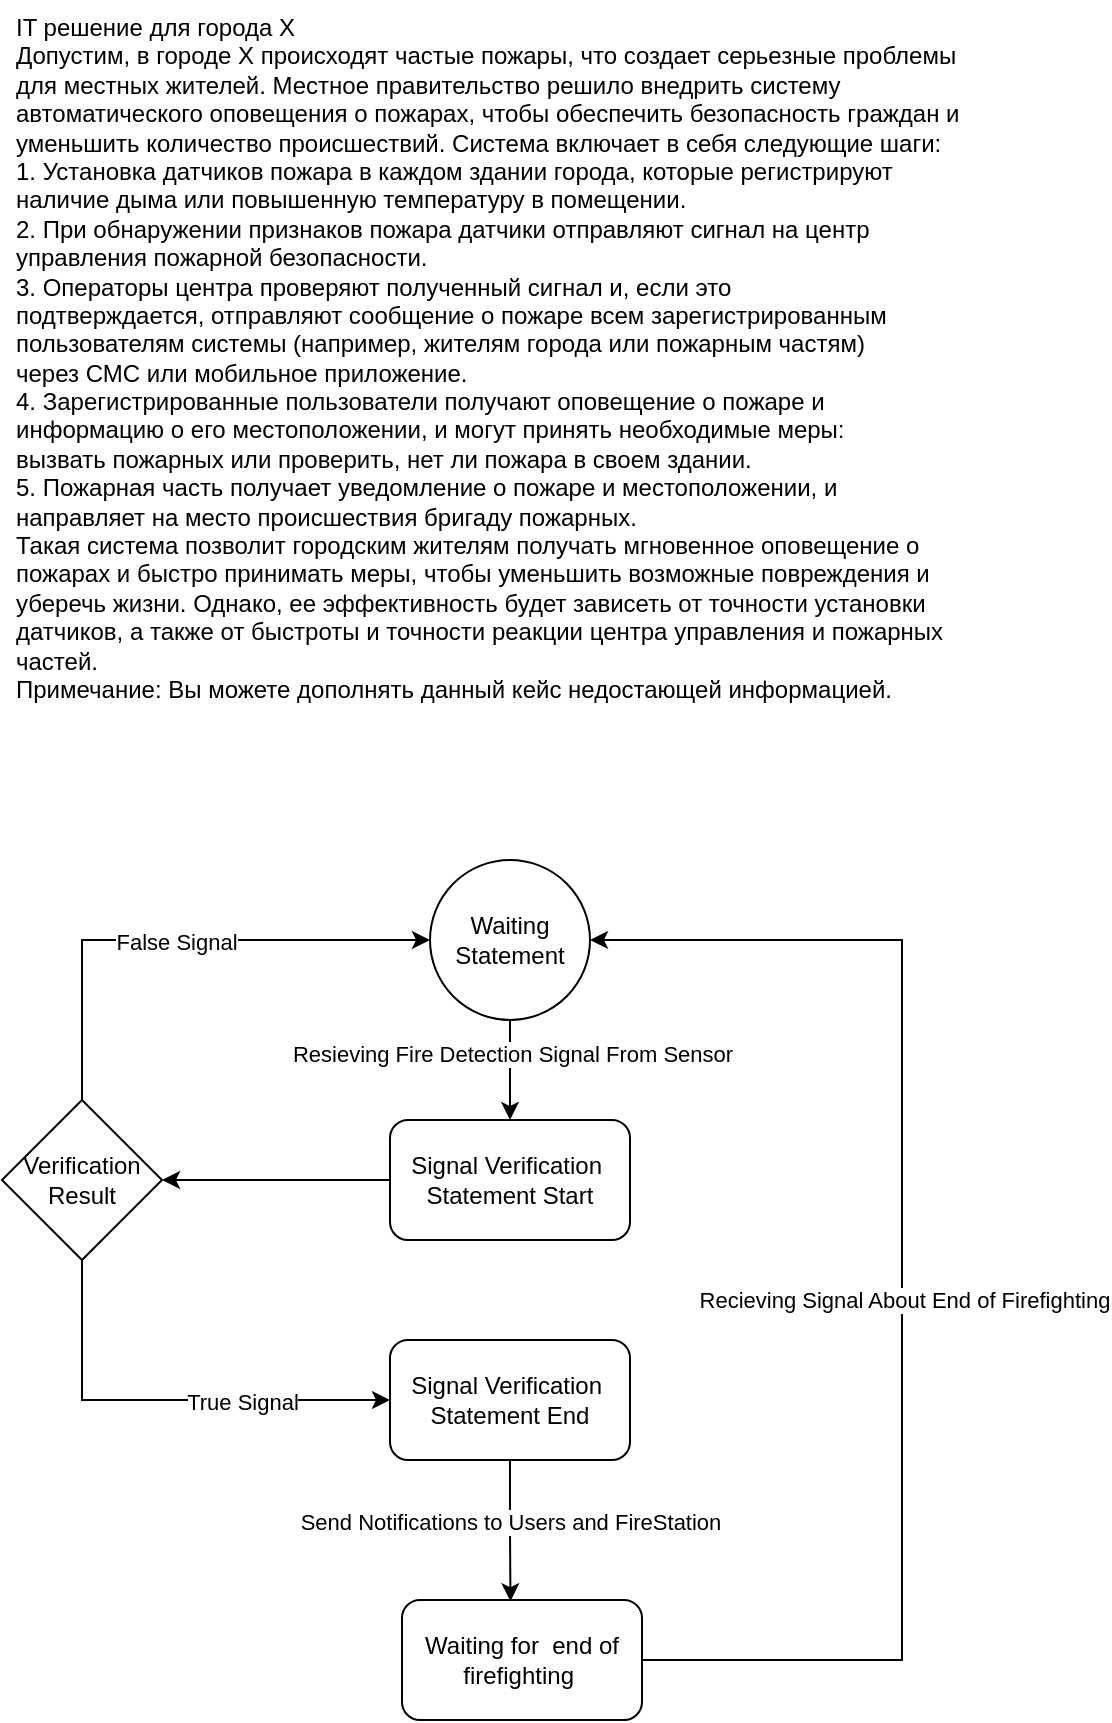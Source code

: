 <mxfile version="22.0.8" type="github">
  <diagram id="C5RBs43oDa-KdzZeNtuy" name="Page-1">
    <mxGraphModel dx="2049" dy="1243" grid="1" gridSize="10" guides="1" tooltips="1" connect="1" arrows="1" fold="1" page="1" pageScale="1" pageWidth="827" pageHeight="1169" math="0" shadow="0">
      <root>
        <mxCell id="WIyWlLk6GJQsqaUBKTNV-0" />
        <mxCell id="WIyWlLk6GJQsqaUBKTNV-1" parent="WIyWlLk6GJQsqaUBKTNV-0" />
        <mxCell id="UoIlekkxCnvFjDWwDRoR-0" value="IT решение для города Х&#xa;Допустим, в городе X происходят частые пожары, что создает серьезные проблемы&#xa;для местных жителей. Местное правительство решило внедрить систему&#xa;автоматического оповещения о пожарах, чтобы обеспечить безопасность граждан и&#xa;уменьшить количество происшествий. Система включает в себя следующие шаги:&#xa;1. Установка датчиков пожара в каждом здании города, которые регистрируют&#xa;наличие дыма или повышенную температуру в помещении.&#xa;2. При обнаружении признаков пожара датчики отправляют сигнал на центр&#xa;управления пожарной безопасности.&#xa;3. Операторы центра проверяют полученный сигнал и, если это&#xa;подтверждается, отправляют сообщение о пожаре всем зарегистрированным&#xa;пользователям системы (например, жителям города или пожарным частям)&#xa;через СМС или мобильное приложение.&#xa;4. Зарегистрированные пользователи получают оповещение о пожаре и&#xa;информацию о его местоположении, и могут принять необходимые меры:&#xa;вызвать пожарных или проверить, нет ли пожара в своем здании.&#xa;5. Пожарная часть получает уведомление о пожаре и местоположении, и&#xa;направляет на место происшествия бригаду пожарных.&#xa;Такая система позволит городским жителям получать мгновенное оповещение о&#xa;пожарах и быстро принимать меры, чтобы уменьшить возможные повреждения и&#xa;уберечь жизни. Однако, ее эффективность будет зависеть от точности установки&#xa;датчиков, а также от быстроты и точности реакции центра управления и пожарных&#xa;частей.&#xa;Примечание: Вы можете дополнять данный кейс недостающей информацией." style="text;whiteSpace=wrap;html=1;" vertex="1" parent="WIyWlLk6GJQsqaUBKTNV-1">
          <mxGeometry x="185" y="30" width="510" height="370" as="geometry" />
        </mxCell>
        <mxCell id="UoIlekkxCnvFjDWwDRoR-4" style="edgeStyle=orthogonalEdgeStyle;rounded=0;orthogonalLoop=1;jettySize=auto;html=1;exitX=0.5;exitY=1;exitDx=0;exitDy=0;entryX=0.5;entryY=0;entryDx=0;entryDy=0;" edge="1" parent="WIyWlLk6GJQsqaUBKTNV-1" source="UoIlekkxCnvFjDWwDRoR-1" target="UoIlekkxCnvFjDWwDRoR-3">
          <mxGeometry relative="1" as="geometry" />
        </mxCell>
        <mxCell id="UoIlekkxCnvFjDWwDRoR-5" value="Resieving Fire Detection Signal From Sensor" style="edgeLabel;html=1;align=center;verticalAlign=middle;resizable=0;points=[];" vertex="1" connectable="0" parent="UoIlekkxCnvFjDWwDRoR-4">
          <mxGeometry x="-0.32" y="1" relative="1" as="geometry">
            <mxPoint as="offset" />
          </mxGeometry>
        </mxCell>
        <mxCell id="UoIlekkxCnvFjDWwDRoR-1" value="Waiting Statement" style="ellipse;whiteSpace=wrap;html=1;aspect=fixed;" vertex="1" parent="WIyWlLk6GJQsqaUBKTNV-1">
          <mxGeometry x="394" y="460" width="80" height="80" as="geometry" />
        </mxCell>
        <mxCell id="UoIlekkxCnvFjDWwDRoR-12" style="edgeStyle=orthogonalEdgeStyle;rounded=0;orthogonalLoop=1;jettySize=auto;html=1;exitX=0;exitY=0.5;exitDx=0;exitDy=0;entryX=1;entryY=0.5;entryDx=0;entryDy=0;" edge="1" parent="WIyWlLk6GJQsqaUBKTNV-1" source="UoIlekkxCnvFjDWwDRoR-3" target="UoIlekkxCnvFjDWwDRoR-7">
          <mxGeometry relative="1" as="geometry" />
        </mxCell>
        <mxCell id="UoIlekkxCnvFjDWwDRoR-3" value="Signal Verification&amp;nbsp;&lt;br&gt;Statement Start" style="rounded=1;whiteSpace=wrap;html=1;" vertex="1" parent="WIyWlLk6GJQsqaUBKTNV-1">
          <mxGeometry x="374" y="590" width="120" height="60" as="geometry" />
        </mxCell>
        <mxCell id="UoIlekkxCnvFjDWwDRoR-8" style="edgeStyle=orthogonalEdgeStyle;rounded=0;orthogonalLoop=1;jettySize=auto;html=1;entryX=0;entryY=0.5;entryDx=0;entryDy=0;" edge="1" parent="WIyWlLk6GJQsqaUBKTNV-1" source="UoIlekkxCnvFjDWwDRoR-7" target="UoIlekkxCnvFjDWwDRoR-1">
          <mxGeometry relative="1" as="geometry">
            <Array as="points">
              <mxPoint x="220" y="500" />
            </Array>
          </mxGeometry>
        </mxCell>
        <mxCell id="UoIlekkxCnvFjDWwDRoR-9" value="False Signal" style="edgeLabel;html=1;align=center;verticalAlign=middle;resizable=0;points=[];" vertex="1" connectable="0" parent="UoIlekkxCnvFjDWwDRoR-8">
          <mxGeometry y="-1" relative="1" as="geometry">
            <mxPoint as="offset" />
          </mxGeometry>
        </mxCell>
        <mxCell id="UoIlekkxCnvFjDWwDRoR-10" style="edgeStyle=orthogonalEdgeStyle;rounded=0;orthogonalLoop=1;jettySize=auto;html=1;exitX=0.5;exitY=1;exitDx=0;exitDy=0;entryX=0.452;entryY=0.01;entryDx=0;entryDy=0;entryPerimeter=0;" edge="1" parent="WIyWlLk6GJQsqaUBKTNV-1" source="UoIlekkxCnvFjDWwDRoR-13" target="UoIlekkxCnvFjDWwDRoR-18">
          <mxGeometry relative="1" as="geometry">
            <mxPoint x="430" y="780" as="targetPoint" />
          </mxGeometry>
        </mxCell>
        <mxCell id="UoIlekkxCnvFjDWwDRoR-19" value="Send Notifications to Users and FireStation" style="edgeLabel;html=1;align=center;verticalAlign=middle;resizable=0;points=[];" vertex="1" connectable="0" parent="UoIlekkxCnvFjDWwDRoR-10">
          <mxGeometry x="0.033" y="1" relative="1" as="geometry">
            <mxPoint x="-1" y="-6" as="offset" />
          </mxGeometry>
        </mxCell>
        <mxCell id="UoIlekkxCnvFjDWwDRoR-7" value="Verification&lt;br&gt;Result" style="rhombus;whiteSpace=wrap;html=1;" vertex="1" parent="WIyWlLk6GJQsqaUBKTNV-1">
          <mxGeometry x="180" y="580" width="80" height="80" as="geometry" />
        </mxCell>
        <mxCell id="UoIlekkxCnvFjDWwDRoR-14" value="" style="edgeStyle=orthogonalEdgeStyle;rounded=0;orthogonalLoop=1;jettySize=auto;html=1;exitX=0.5;exitY=1;exitDx=0;exitDy=0;" edge="1" parent="WIyWlLk6GJQsqaUBKTNV-1" source="UoIlekkxCnvFjDWwDRoR-7" target="UoIlekkxCnvFjDWwDRoR-13">
          <mxGeometry relative="1" as="geometry">
            <mxPoint x="430" y="780" as="targetPoint" />
            <mxPoint x="220" y="660" as="sourcePoint" />
            <Array as="points">
              <mxPoint x="220" y="730" />
            </Array>
          </mxGeometry>
        </mxCell>
        <mxCell id="UoIlekkxCnvFjDWwDRoR-15" value="True Signal" style="edgeLabel;html=1;align=center;verticalAlign=middle;resizable=0;points=[];" vertex="1" connectable="0" parent="UoIlekkxCnvFjDWwDRoR-14">
          <mxGeometry x="0.338" y="-1" relative="1" as="geometry">
            <mxPoint as="offset" />
          </mxGeometry>
        </mxCell>
        <mxCell id="UoIlekkxCnvFjDWwDRoR-13" value="Signal Verification&amp;nbsp;&lt;br style=&quot;border-color: var(--border-color);&quot;&gt;Statement End" style="rounded=1;whiteSpace=wrap;html=1;" vertex="1" parent="WIyWlLk6GJQsqaUBKTNV-1">
          <mxGeometry x="374" y="700" width="120" height="60" as="geometry" />
        </mxCell>
        <mxCell id="UoIlekkxCnvFjDWwDRoR-22" style="edgeStyle=orthogonalEdgeStyle;rounded=0;orthogonalLoop=1;jettySize=auto;html=1;entryX=1;entryY=0.5;entryDx=0;entryDy=0;" edge="1" parent="WIyWlLk6GJQsqaUBKTNV-1" source="UoIlekkxCnvFjDWwDRoR-18" target="UoIlekkxCnvFjDWwDRoR-1">
          <mxGeometry relative="1" as="geometry">
            <Array as="points">
              <mxPoint x="630" y="860" />
              <mxPoint x="630" y="500" />
            </Array>
          </mxGeometry>
        </mxCell>
        <mxCell id="UoIlekkxCnvFjDWwDRoR-23" value="Recieving Signal About End of Firefighting" style="edgeLabel;html=1;align=center;verticalAlign=middle;resizable=0;points=[];" vertex="1" connectable="0" parent="UoIlekkxCnvFjDWwDRoR-22">
          <mxGeometry x="-0.038" y="-1" relative="1" as="geometry">
            <mxPoint as="offset" />
          </mxGeometry>
        </mxCell>
        <mxCell id="UoIlekkxCnvFjDWwDRoR-18" value="Waiting for&amp;nbsp; end of firefighting&amp;nbsp;" style="rounded=1;whiteSpace=wrap;html=1;" vertex="1" parent="WIyWlLk6GJQsqaUBKTNV-1">
          <mxGeometry x="380" y="830" width="120" height="60" as="geometry" />
        </mxCell>
      </root>
    </mxGraphModel>
  </diagram>
</mxfile>

